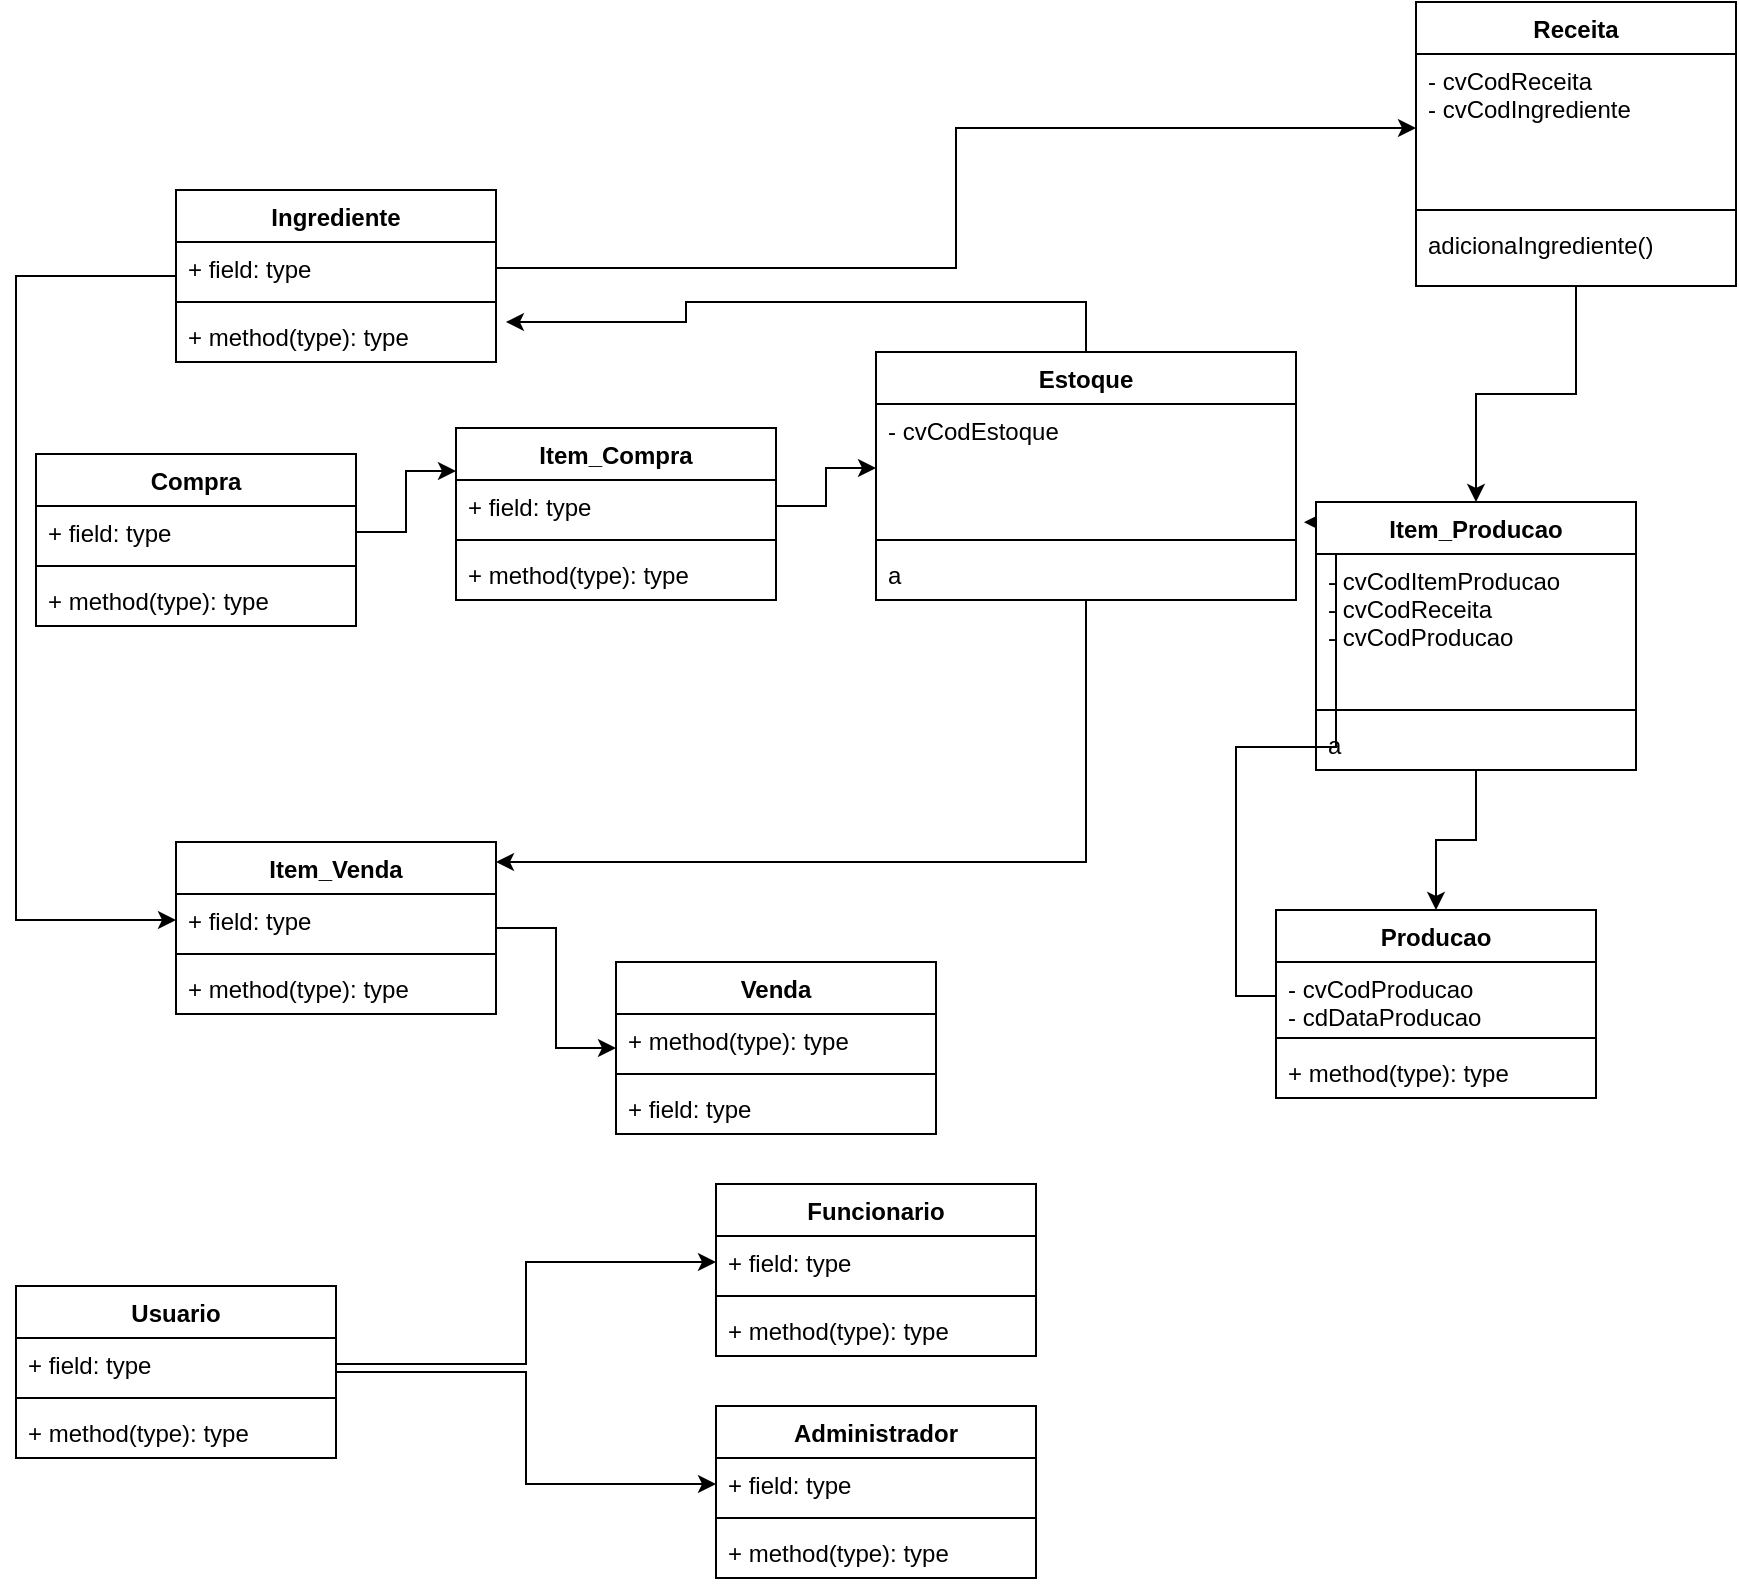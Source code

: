 <mxfile version="10.7.9" type="device"><diagram id="PYXc7LF8Jf3mN0X01Nbh" name="Page-1"><mxGraphModel dx="840" dy="1614" grid="1" gridSize="10" guides="1" tooltips="1" connect="1" arrows="1" fold="1" page="1" pageScale="1" pageWidth="827" pageHeight="1169" math="0" shadow="0"><root><mxCell id="0"/><mxCell id="1" parent="0"/><mxCell id="mXke-B1kzlXO7ABkooaO-79" style="edgeStyle=orthogonalEdgeStyle;rounded=0;orthogonalLoop=1;jettySize=auto;html=1;" edge="1" parent="1" source="mXke-B1kzlXO7ABkooaO-6" target="mXke-B1kzlXO7ABkooaO-74"><mxGeometry relative="1" as="geometry"/></mxCell><mxCell id="mXke-B1kzlXO7ABkooaO-6" value="Receita&#10;&#10;" style="swimlane;fontStyle=1;align=center;verticalAlign=top;childLayout=stackLayout;horizontal=1;startSize=26;horizontalStack=0;resizeParent=1;resizeParentMax=0;resizeLast=0;collapsible=1;marginBottom=0;" vertex="1" parent="1"><mxGeometry x="730" y="-80" width="160" height="142" as="geometry"/></mxCell><mxCell id="mXke-B1kzlXO7ABkooaO-7" value="- cvCodReceita&#10;- cvCodIngrediente&#10;&#10;" style="text;strokeColor=none;fillColor=none;align=left;verticalAlign=top;spacingLeft=4;spacingRight=4;overflow=hidden;rotatable=0;points=[[0,0.5],[1,0.5]];portConstraint=eastwest;" vertex="1" parent="mXke-B1kzlXO7ABkooaO-6"><mxGeometry y="26" width="160" height="74" as="geometry"/></mxCell><mxCell id="mXke-B1kzlXO7ABkooaO-8" value="" style="line;strokeWidth=1;fillColor=none;align=left;verticalAlign=middle;spacingTop=-1;spacingLeft=3;spacingRight=3;rotatable=0;labelPosition=right;points=[];portConstraint=eastwest;" vertex="1" parent="mXke-B1kzlXO7ABkooaO-6"><mxGeometry y="100" width="160" height="8" as="geometry"/></mxCell><mxCell id="mXke-B1kzlXO7ABkooaO-9" value="adicionaIngrediente()" style="text;strokeColor=none;fillColor=none;align=left;verticalAlign=top;spacingLeft=4;spacingRight=4;overflow=hidden;rotatable=0;points=[[0,0.5],[1,0.5]];portConstraint=eastwest;" vertex="1" parent="mXke-B1kzlXO7ABkooaO-6"><mxGeometry y="108" width="160" height="34" as="geometry"/></mxCell><mxCell id="mXke-B1kzlXO7ABkooaO-14" value="Producao&#10;&#10;" style="swimlane;fontStyle=1;align=center;verticalAlign=top;childLayout=stackLayout;horizontal=1;startSize=26;horizontalStack=0;resizeParent=1;resizeParentMax=0;resizeLast=0;collapsible=1;marginBottom=0;" vertex="1" parent="1"><mxGeometry x="660" y="374" width="160" height="94" as="geometry"/></mxCell><mxCell id="mXke-B1kzlXO7ABkooaO-15" value="- cvCodProducao&#10;- cdDataProducao&#10;" style="text;strokeColor=none;fillColor=none;align=left;verticalAlign=top;spacingLeft=4;spacingRight=4;overflow=hidden;rotatable=0;points=[[0,0.5],[1,0.5]];portConstraint=eastwest;" vertex="1" parent="mXke-B1kzlXO7ABkooaO-14"><mxGeometry y="26" width="160" height="34" as="geometry"/></mxCell><mxCell id="mXke-B1kzlXO7ABkooaO-16" value="" style="line;strokeWidth=1;fillColor=none;align=left;verticalAlign=middle;spacingTop=-1;spacingLeft=3;spacingRight=3;rotatable=0;labelPosition=right;points=[];portConstraint=eastwest;" vertex="1" parent="mXke-B1kzlXO7ABkooaO-14"><mxGeometry y="60" width="160" height="8" as="geometry"/></mxCell><mxCell id="mXke-B1kzlXO7ABkooaO-17" value="+ method(type): type" style="text;strokeColor=none;fillColor=none;align=left;verticalAlign=top;spacingLeft=4;spacingRight=4;overflow=hidden;rotatable=0;points=[[0,0.5],[1,0.5]];portConstraint=eastwest;" vertex="1" parent="mXke-B1kzlXO7ABkooaO-14"><mxGeometry y="68" width="160" height="26" as="geometry"/></mxCell><mxCell id="mXke-B1kzlXO7ABkooaO-96" style="edgeStyle=orthogonalEdgeStyle;rounded=0;orthogonalLoop=1;jettySize=auto;html=1;entryX=1.031;entryY=0.231;entryDx=0;entryDy=0;entryPerimeter=0;" edge="1" parent="1" source="mXke-B1kzlXO7ABkooaO-18" target="mXke-B1kzlXO7ABkooaO-89"><mxGeometry relative="1" as="geometry"><Array as="points"><mxPoint x="565" y="70"/><mxPoint x="365" y="70"/><mxPoint x="365" y="80"/></Array></mxGeometry></mxCell><mxCell id="mXke-B1kzlXO7ABkooaO-18" value="Estoque&#10;&#10;" style="swimlane;fontStyle=1;align=center;verticalAlign=top;childLayout=stackLayout;horizontal=1;startSize=26;horizontalStack=0;resizeParent=1;resizeParentMax=0;resizeLast=0;collapsible=1;marginBottom=0;" vertex="1" parent="1"><mxGeometry x="460" y="95" width="210" height="124" as="geometry"/></mxCell><mxCell id="mXke-B1kzlXO7ABkooaO-19" value="- cvCodEstoque&#10;&#10;" style="text;strokeColor=none;fillColor=none;align=left;verticalAlign=top;spacingLeft=4;spacingRight=4;overflow=hidden;rotatable=0;points=[[0,0.5],[1,0.5]];portConstraint=eastwest;" vertex="1" parent="mXke-B1kzlXO7ABkooaO-18"><mxGeometry y="26" width="210" height="64" as="geometry"/></mxCell><mxCell id="mXke-B1kzlXO7ABkooaO-20" value="" style="line;strokeWidth=1;fillColor=none;align=left;verticalAlign=middle;spacingTop=-1;spacingLeft=3;spacingRight=3;rotatable=0;labelPosition=right;points=[];portConstraint=eastwest;" vertex="1" parent="mXke-B1kzlXO7ABkooaO-18"><mxGeometry y="90" width="210" height="8" as="geometry"/></mxCell><mxCell id="mXke-B1kzlXO7ABkooaO-21" value="a&#10;" style="text;strokeColor=none;fillColor=none;align=left;verticalAlign=top;spacingLeft=4;spacingRight=4;overflow=hidden;rotatable=0;points=[[0,0.5],[1,0.5]];portConstraint=eastwest;" vertex="1" parent="mXke-B1kzlXO7ABkooaO-18"><mxGeometry y="98" width="210" height="26" as="geometry"/></mxCell><mxCell id="mXke-B1kzlXO7ABkooaO-22" value="Compra" style="swimlane;fontStyle=1;align=center;verticalAlign=top;childLayout=stackLayout;horizontal=1;startSize=26;horizontalStack=0;resizeParent=1;resizeParentMax=0;resizeLast=0;collapsible=1;marginBottom=0;" vertex="1" parent="1"><mxGeometry x="40" y="146" width="160" height="86" as="geometry"/></mxCell><mxCell id="mXke-B1kzlXO7ABkooaO-23" value="+ field: type" style="text;strokeColor=none;fillColor=none;align=left;verticalAlign=top;spacingLeft=4;spacingRight=4;overflow=hidden;rotatable=0;points=[[0,0.5],[1,0.5]];portConstraint=eastwest;" vertex="1" parent="mXke-B1kzlXO7ABkooaO-22"><mxGeometry y="26" width="160" height="26" as="geometry"/></mxCell><mxCell id="mXke-B1kzlXO7ABkooaO-24" value="" style="line;strokeWidth=1;fillColor=none;align=left;verticalAlign=middle;spacingTop=-1;spacingLeft=3;spacingRight=3;rotatable=0;labelPosition=right;points=[];portConstraint=eastwest;" vertex="1" parent="mXke-B1kzlXO7ABkooaO-22"><mxGeometry y="52" width="160" height="8" as="geometry"/></mxCell><mxCell id="mXke-B1kzlXO7ABkooaO-25" value="+ method(type): type" style="text;strokeColor=none;fillColor=none;align=left;verticalAlign=top;spacingLeft=4;spacingRight=4;overflow=hidden;rotatable=0;points=[[0,0.5],[1,0.5]];portConstraint=eastwest;" vertex="1" parent="mXke-B1kzlXO7ABkooaO-22"><mxGeometry y="60" width="160" height="26" as="geometry"/></mxCell><mxCell id="mXke-B1kzlXO7ABkooaO-26" value="Venda&#10;&#10;" style="swimlane;fontStyle=1;align=center;verticalAlign=top;childLayout=stackLayout;horizontal=1;startSize=26;horizontalStack=0;resizeParent=1;resizeParentMax=0;resizeLast=0;collapsible=1;marginBottom=0;" vertex="1" parent="1"><mxGeometry x="330" y="400" width="160" height="86" as="geometry"/></mxCell><mxCell id="mXke-B1kzlXO7ABkooaO-29" value="+ method(type): type" style="text;strokeColor=none;fillColor=none;align=left;verticalAlign=top;spacingLeft=4;spacingRight=4;overflow=hidden;rotatable=0;points=[[0,0.5],[1,0.5]];portConstraint=eastwest;" vertex="1" parent="mXke-B1kzlXO7ABkooaO-26"><mxGeometry y="26" width="160" height="26" as="geometry"/></mxCell><mxCell id="mXke-B1kzlXO7ABkooaO-28" value="" style="line;strokeWidth=1;fillColor=none;align=left;verticalAlign=middle;spacingTop=-1;spacingLeft=3;spacingRight=3;rotatable=0;labelPosition=right;points=[];portConstraint=eastwest;" vertex="1" parent="mXke-B1kzlXO7ABkooaO-26"><mxGeometry y="52" width="160" height="8" as="geometry"/></mxCell><mxCell id="mXke-B1kzlXO7ABkooaO-27" value="+ field: type" style="text;strokeColor=none;fillColor=none;align=left;verticalAlign=top;spacingLeft=4;spacingRight=4;overflow=hidden;rotatable=0;points=[[0,0.5],[1,0.5]];portConstraint=eastwest;" vertex="1" parent="mXke-B1kzlXO7ABkooaO-26"><mxGeometry y="60" width="160" height="26" as="geometry"/></mxCell><mxCell id="mXke-B1kzlXO7ABkooaO-73" style="edgeStyle=orthogonalEdgeStyle;rounded=0;orthogonalLoop=1;jettySize=auto;html=1;" edge="1" parent="1" source="mXke-B1kzlXO7ABkooaO-42" target="mXke-B1kzlXO7ABkooaO-26"><mxGeometry relative="1" as="geometry"/></mxCell><mxCell id="mXke-B1kzlXO7ABkooaO-42" value="Item_Venda&#10;&#10;" style="swimlane;fontStyle=1;align=center;verticalAlign=top;childLayout=stackLayout;horizontal=1;startSize=26;horizontalStack=0;resizeParent=1;resizeParentMax=0;resizeLast=0;collapsible=1;marginBottom=0;" vertex="1" parent="1"><mxGeometry x="110" y="340" width="160" height="86" as="geometry"/></mxCell><mxCell id="mXke-B1kzlXO7ABkooaO-43" value="+ field: type" style="text;strokeColor=none;fillColor=none;align=left;verticalAlign=top;spacingLeft=4;spacingRight=4;overflow=hidden;rotatable=0;points=[[0,0.5],[1,0.5]];portConstraint=eastwest;" vertex="1" parent="mXke-B1kzlXO7ABkooaO-42"><mxGeometry y="26" width="160" height="26" as="geometry"/></mxCell><mxCell id="mXke-B1kzlXO7ABkooaO-44" value="" style="line;strokeWidth=1;fillColor=none;align=left;verticalAlign=middle;spacingTop=-1;spacingLeft=3;spacingRight=3;rotatable=0;labelPosition=right;points=[];portConstraint=eastwest;" vertex="1" parent="mXke-B1kzlXO7ABkooaO-42"><mxGeometry y="52" width="160" height="8" as="geometry"/></mxCell><mxCell id="mXke-B1kzlXO7ABkooaO-45" value="+ method(type): type" style="text;strokeColor=none;fillColor=none;align=left;verticalAlign=top;spacingLeft=4;spacingRight=4;overflow=hidden;rotatable=0;points=[[0,0.5],[1,0.5]];portConstraint=eastwest;" vertex="1" parent="mXke-B1kzlXO7ABkooaO-42"><mxGeometry y="60" width="160" height="26" as="geometry"/></mxCell><mxCell id="mXke-B1kzlXO7ABkooaO-71" style="edgeStyle=orthogonalEdgeStyle;rounded=0;orthogonalLoop=1;jettySize=auto;html=1;exitX=0;exitY=0.5;exitDx=0;exitDy=0;entryX=1.019;entryY=0.923;entryDx=0;entryDy=0;entryPerimeter=0;" edge="1" parent="1" source="mXke-B1kzlXO7ABkooaO-15" target="mXke-B1kzlXO7ABkooaO-19"><mxGeometry relative="1" as="geometry"/></mxCell><mxCell id="mXke-B1kzlXO7ABkooaO-72" style="edgeStyle=orthogonalEdgeStyle;rounded=0;orthogonalLoop=1;jettySize=auto;html=1;" edge="1" parent="1" source="mXke-B1kzlXO7ABkooaO-21" target="mXke-B1kzlXO7ABkooaO-42"><mxGeometry relative="1" as="geometry"><Array as="points"><mxPoint x="565" y="350"/></Array></mxGeometry></mxCell><mxCell id="mXke-B1kzlXO7ABkooaO-95" style="edgeStyle=orthogonalEdgeStyle;rounded=0;orthogonalLoop=1;jettySize=auto;html=1;" edge="1" parent="1" source="mXke-B1kzlXO7ABkooaO-74" target="mXke-B1kzlXO7ABkooaO-14"><mxGeometry relative="1" as="geometry"/></mxCell><mxCell id="mXke-B1kzlXO7ABkooaO-74" value="Item_Producao&#10;" style="swimlane;fontStyle=1;align=center;verticalAlign=top;childLayout=stackLayout;horizontal=1;startSize=26;horizontalStack=0;resizeParent=1;resizeParentMax=0;resizeLast=0;collapsible=1;marginBottom=0;" vertex="1" parent="1"><mxGeometry x="680" y="170" width="160" height="134" as="geometry"/></mxCell><mxCell id="mXke-B1kzlXO7ABkooaO-75" value="- cvCodItemProducao&#10;- cvCodReceita&#10;- cvCodProducao&#10;" style="text;strokeColor=none;fillColor=none;align=left;verticalAlign=top;spacingLeft=4;spacingRight=4;overflow=hidden;rotatable=0;points=[[0,0.5],[1,0.5]];portConstraint=eastwest;" vertex="1" parent="mXke-B1kzlXO7ABkooaO-74"><mxGeometry y="26" width="160" height="74" as="geometry"/></mxCell><mxCell id="mXke-B1kzlXO7ABkooaO-76" value="" style="line;strokeWidth=1;fillColor=none;align=left;verticalAlign=middle;spacingTop=-1;spacingLeft=3;spacingRight=3;rotatable=0;labelPosition=right;points=[];portConstraint=eastwest;" vertex="1" parent="mXke-B1kzlXO7ABkooaO-74"><mxGeometry y="100" width="160" height="8" as="geometry"/></mxCell><mxCell id="mXke-B1kzlXO7ABkooaO-77" value="a" style="text;strokeColor=none;fillColor=none;align=left;verticalAlign=top;spacingLeft=4;spacingRight=4;overflow=hidden;rotatable=0;points=[[0,0.5],[1,0.5]];portConstraint=eastwest;" vertex="1" parent="mXke-B1kzlXO7ABkooaO-74"><mxGeometry y="108" width="160" height="26" as="geometry"/></mxCell><mxCell id="mXke-B1kzlXO7ABkooaO-94" style="edgeStyle=orthogonalEdgeStyle;rounded=0;orthogonalLoop=1;jettySize=auto;html=1;entryX=0;entryY=0.5;entryDx=0;entryDy=0;" edge="1" parent="1" source="mXke-B1kzlXO7ABkooaO-86" target="mXke-B1kzlXO7ABkooaO-43"><mxGeometry relative="1" as="geometry"><Array as="points"><mxPoint x="30" y="57"/><mxPoint x="30" y="379"/></Array></mxGeometry></mxCell><mxCell id="mXke-B1kzlXO7ABkooaO-86" value="Ingrediente" style="swimlane;fontStyle=1;align=center;verticalAlign=top;childLayout=stackLayout;horizontal=1;startSize=26;horizontalStack=0;resizeParent=1;resizeParentMax=0;resizeLast=0;collapsible=1;marginBottom=0;" vertex="1" parent="1"><mxGeometry x="110" y="14" width="160" height="86" as="geometry"/></mxCell><mxCell id="mXke-B1kzlXO7ABkooaO-87" value="+ field: type" style="text;strokeColor=none;fillColor=none;align=left;verticalAlign=top;spacingLeft=4;spacingRight=4;overflow=hidden;rotatable=0;points=[[0,0.5],[1,0.5]];portConstraint=eastwest;" vertex="1" parent="mXke-B1kzlXO7ABkooaO-86"><mxGeometry y="26" width="160" height="26" as="geometry"/></mxCell><mxCell id="mXke-B1kzlXO7ABkooaO-88" value="" style="line;strokeWidth=1;fillColor=none;align=left;verticalAlign=middle;spacingTop=-1;spacingLeft=3;spacingRight=3;rotatable=0;labelPosition=right;points=[];portConstraint=eastwest;" vertex="1" parent="mXke-B1kzlXO7ABkooaO-86"><mxGeometry y="52" width="160" height="8" as="geometry"/></mxCell><mxCell id="mXke-B1kzlXO7ABkooaO-89" value="+ method(type): type" style="text;strokeColor=none;fillColor=none;align=left;verticalAlign=top;spacingLeft=4;spacingRight=4;overflow=hidden;rotatable=0;points=[[0,0.5],[1,0.5]];portConstraint=eastwest;" vertex="1" parent="mXke-B1kzlXO7ABkooaO-86"><mxGeometry y="60" width="160" height="26" as="geometry"/></mxCell><mxCell id="mXke-B1kzlXO7ABkooaO-91" style="edgeStyle=orthogonalEdgeStyle;rounded=0;orthogonalLoop=1;jettySize=auto;html=1;" edge="1" parent="1" source="mXke-B1kzlXO7ABkooaO-87" target="mXke-B1kzlXO7ABkooaO-7"><mxGeometry relative="1" as="geometry"/></mxCell><mxCell id="mXke-B1kzlXO7ABkooaO-102" value="Item_Compra" style="swimlane;fontStyle=1;align=center;verticalAlign=top;childLayout=stackLayout;horizontal=1;startSize=26;horizontalStack=0;resizeParent=1;resizeParentMax=0;resizeLast=0;collapsible=1;marginBottom=0;" vertex="1" parent="1"><mxGeometry x="250" y="133" width="160" height="86" as="geometry"/></mxCell><mxCell id="mXke-B1kzlXO7ABkooaO-103" value="+ field: type" style="text;strokeColor=none;fillColor=none;align=left;verticalAlign=top;spacingLeft=4;spacingRight=4;overflow=hidden;rotatable=0;points=[[0,0.5],[1,0.5]];portConstraint=eastwest;" vertex="1" parent="mXke-B1kzlXO7ABkooaO-102"><mxGeometry y="26" width="160" height="26" as="geometry"/></mxCell><mxCell id="mXke-B1kzlXO7ABkooaO-104" value="" style="line;strokeWidth=1;fillColor=none;align=left;verticalAlign=middle;spacingTop=-1;spacingLeft=3;spacingRight=3;rotatable=0;labelPosition=right;points=[];portConstraint=eastwest;" vertex="1" parent="mXke-B1kzlXO7ABkooaO-102"><mxGeometry y="52" width="160" height="8" as="geometry"/></mxCell><mxCell id="mXke-B1kzlXO7ABkooaO-105" value="+ method(type): type" style="text;strokeColor=none;fillColor=none;align=left;verticalAlign=top;spacingLeft=4;spacingRight=4;overflow=hidden;rotatable=0;points=[[0,0.5],[1,0.5]];portConstraint=eastwest;" vertex="1" parent="mXke-B1kzlXO7ABkooaO-102"><mxGeometry y="60" width="160" height="26" as="geometry"/></mxCell><mxCell id="mXke-B1kzlXO7ABkooaO-109" style="edgeStyle=orthogonalEdgeStyle;rounded=0;orthogonalLoop=1;jettySize=auto;html=1;" edge="1" parent="1" source="mXke-B1kzlXO7ABkooaO-103" target="mXke-B1kzlXO7ABkooaO-19"><mxGeometry relative="1" as="geometry"/></mxCell><mxCell id="mXke-B1kzlXO7ABkooaO-110" style="edgeStyle=orthogonalEdgeStyle;rounded=0;orthogonalLoop=1;jettySize=auto;html=1;entryX=0;entryY=0.25;entryDx=0;entryDy=0;" edge="1" parent="1" source="mXke-B1kzlXO7ABkooaO-23" target="mXke-B1kzlXO7ABkooaO-102"><mxGeometry relative="1" as="geometry"/></mxCell><mxCell id="mXke-B1kzlXO7ABkooaO-127" style="edgeStyle=orthogonalEdgeStyle;rounded=0;orthogonalLoop=1;jettySize=auto;html=1;" edge="1" parent="1" source="mXke-B1kzlXO7ABkooaO-111" target="mXke-B1kzlXO7ABkooaO-120"><mxGeometry relative="1" as="geometry"/></mxCell><mxCell id="mXke-B1kzlXO7ABkooaO-111" value="Usuario" style="swimlane;fontStyle=1;align=center;verticalAlign=top;childLayout=stackLayout;horizontal=1;startSize=26;horizontalStack=0;resizeParent=1;resizeParentMax=0;resizeLast=0;collapsible=1;marginBottom=0;" vertex="1" parent="1"><mxGeometry x="30" y="562" width="160" height="86" as="geometry"/></mxCell><mxCell id="mXke-B1kzlXO7ABkooaO-112" value="+ field: type" style="text;strokeColor=none;fillColor=none;align=left;verticalAlign=top;spacingLeft=4;spacingRight=4;overflow=hidden;rotatable=0;points=[[0,0.5],[1,0.5]];portConstraint=eastwest;" vertex="1" parent="mXke-B1kzlXO7ABkooaO-111"><mxGeometry y="26" width="160" height="26" as="geometry"/></mxCell><mxCell id="mXke-B1kzlXO7ABkooaO-113" value="" style="line;strokeWidth=1;fillColor=none;align=left;verticalAlign=middle;spacingTop=-1;spacingLeft=3;spacingRight=3;rotatable=0;labelPosition=right;points=[];portConstraint=eastwest;" vertex="1" parent="mXke-B1kzlXO7ABkooaO-111"><mxGeometry y="52" width="160" height="8" as="geometry"/></mxCell><mxCell id="mXke-B1kzlXO7ABkooaO-114" value="+ method(type): type" style="text;strokeColor=none;fillColor=none;align=left;verticalAlign=top;spacingLeft=4;spacingRight=4;overflow=hidden;rotatable=0;points=[[0,0.5],[1,0.5]];portConstraint=eastwest;" vertex="1" parent="mXke-B1kzlXO7ABkooaO-111"><mxGeometry y="60" width="160" height="26" as="geometry"/></mxCell><mxCell id="mXke-B1kzlXO7ABkooaO-115" value="Funcionario" style="swimlane;fontStyle=1;align=center;verticalAlign=top;childLayout=stackLayout;horizontal=1;startSize=26;horizontalStack=0;resizeParent=1;resizeParentMax=0;resizeLast=0;collapsible=1;marginBottom=0;" vertex="1" parent="1"><mxGeometry x="380" y="511" width="160" height="86" as="geometry"/></mxCell><mxCell id="mXke-B1kzlXO7ABkooaO-116" value="+ field: type" style="text;strokeColor=none;fillColor=none;align=left;verticalAlign=top;spacingLeft=4;spacingRight=4;overflow=hidden;rotatable=0;points=[[0,0.5],[1,0.5]];portConstraint=eastwest;" vertex="1" parent="mXke-B1kzlXO7ABkooaO-115"><mxGeometry y="26" width="160" height="26" as="geometry"/></mxCell><mxCell id="mXke-B1kzlXO7ABkooaO-117" value="" style="line;strokeWidth=1;fillColor=none;align=left;verticalAlign=middle;spacingTop=-1;spacingLeft=3;spacingRight=3;rotatable=0;labelPosition=right;points=[];portConstraint=eastwest;" vertex="1" parent="mXke-B1kzlXO7ABkooaO-115"><mxGeometry y="52" width="160" height="8" as="geometry"/></mxCell><mxCell id="mXke-B1kzlXO7ABkooaO-118" value="+ method(type): type" style="text;strokeColor=none;fillColor=none;align=left;verticalAlign=top;spacingLeft=4;spacingRight=4;overflow=hidden;rotatable=0;points=[[0,0.5],[1,0.5]];portConstraint=eastwest;" vertex="1" parent="mXke-B1kzlXO7ABkooaO-115"><mxGeometry y="60" width="160" height="26" as="geometry"/></mxCell><mxCell id="mXke-B1kzlXO7ABkooaO-119" value="Administrador" style="swimlane;fontStyle=1;align=center;verticalAlign=top;childLayout=stackLayout;horizontal=1;startSize=26;horizontalStack=0;resizeParent=1;resizeParentMax=0;resizeLast=0;collapsible=1;marginBottom=0;" vertex="1" parent="1"><mxGeometry x="380" y="622" width="160" height="86" as="geometry"/></mxCell><mxCell id="mXke-B1kzlXO7ABkooaO-120" value="+ field: type" style="text;strokeColor=none;fillColor=none;align=left;verticalAlign=top;spacingLeft=4;spacingRight=4;overflow=hidden;rotatable=0;points=[[0,0.5],[1,0.5]];portConstraint=eastwest;" vertex="1" parent="mXke-B1kzlXO7ABkooaO-119"><mxGeometry y="26" width="160" height="26" as="geometry"/></mxCell><mxCell id="mXke-B1kzlXO7ABkooaO-121" value="" style="line;strokeWidth=1;fillColor=none;align=left;verticalAlign=middle;spacingTop=-1;spacingLeft=3;spacingRight=3;rotatable=0;labelPosition=right;points=[];portConstraint=eastwest;" vertex="1" parent="mXke-B1kzlXO7ABkooaO-119"><mxGeometry y="52" width="160" height="8" as="geometry"/></mxCell><mxCell id="mXke-B1kzlXO7ABkooaO-122" value="+ method(type): type" style="text;strokeColor=none;fillColor=none;align=left;verticalAlign=top;spacingLeft=4;spacingRight=4;overflow=hidden;rotatable=0;points=[[0,0.5],[1,0.5]];portConstraint=eastwest;" vertex="1" parent="mXke-B1kzlXO7ABkooaO-119"><mxGeometry y="60" width="160" height="26" as="geometry"/></mxCell><mxCell id="mXke-B1kzlXO7ABkooaO-124" style="edgeStyle=orthogonalEdgeStyle;rounded=0;orthogonalLoop=1;jettySize=auto;html=1;" edge="1" parent="1" source="mXke-B1kzlXO7ABkooaO-112" target="mXke-B1kzlXO7ABkooaO-116"><mxGeometry relative="1" as="geometry"/></mxCell></root></mxGraphModel></diagram></mxfile>